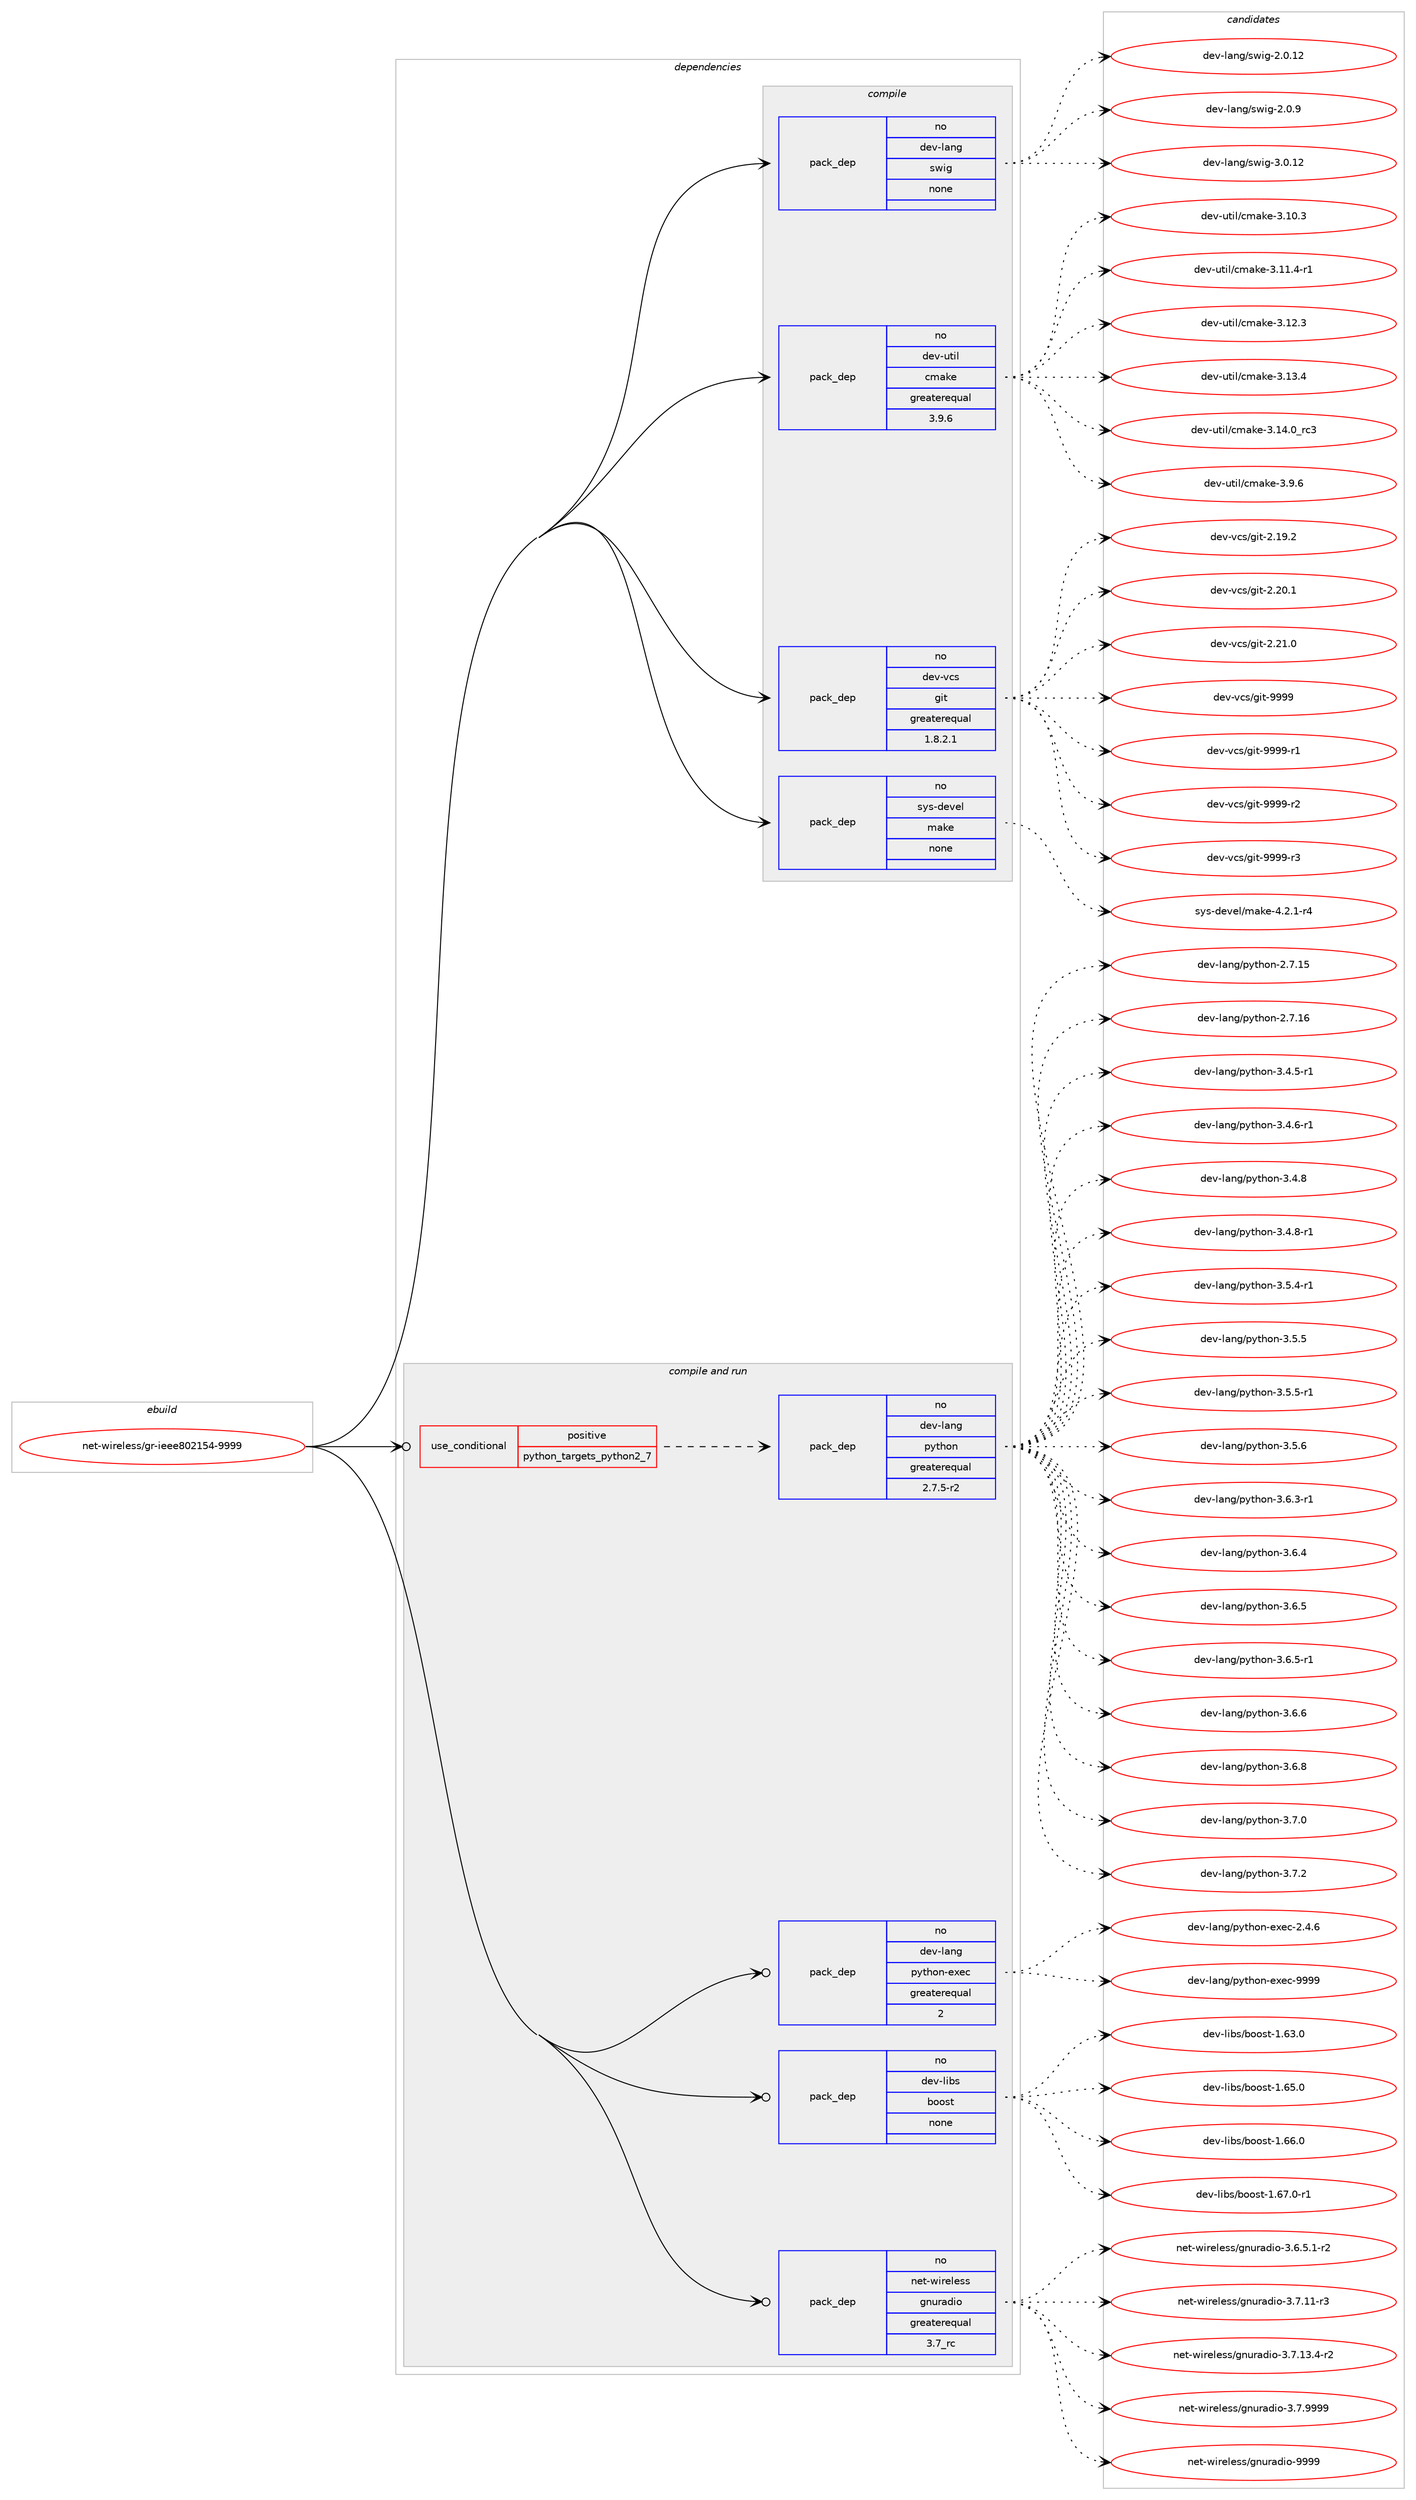 digraph prolog {

# *************
# Graph options
# *************

newrank=true;
concentrate=true;
compound=true;
graph [rankdir=LR,fontname=Helvetica,fontsize=10,ranksep=1.5];#, ranksep=2.5, nodesep=0.2];
edge  [arrowhead=vee];
node  [fontname=Helvetica,fontsize=10];

# **********
# The ebuild
# **********

subgraph cluster_leftcol {
color=gray;
rank=same;
label=<<i>ebuild</i>>;
id [label="net-wireless/gr-ieee802154-9999", color=red, width=4, href="../net-wireless/gr-ieee802154-9999.svg"];
}

# ****************
# The dependencies
# ****************

subgraph cluster_midcol {
color=gray;
label=<<i>dependencies</i>>;
subgraph cluster_compile {
fillcolor="#eeeeee";
style=filled;
label=<<i>compile</i>>;
subgraph pack1201602 {
dependency1680412 [label=<<TABLE BORDER="0" CELLBORDER="1" CELLSPACING="0" CELLPADDING="4" WIDTH="220"><TR><TD ROWSPAN="6" CELLPADDING="30">pack_dep</TD></TR><TR><TD WIDTH="110">no</TD></TR><TR><TD>dev-lang</TD></TR><TR><TD>swig</TD></TR><TR><TD>none</TD></TR><TR><TD></TD></TR></TABLE>>, shape=none, color=blue];
}
id:e -> dependency1680412:w [weight=20,style="solid",arrowhead="vee"];
subgraph pack1201603 {
dependency1680413 [label=<<TABLE BORDER="0" CELLBORDER="1" CELLSPACING="0" CELLPADDING="4" WIDTH="220"><TR><TD ROWSPAN="6" CELLPADDING="30">pack_dep</TD></TR><TR><TD WIDTH="110">no</TD></TR><TR><TD>dev-util</TD></TR><TR><TD>cmake</TD></TR><TR><TD>greaterequal</TD></TR><TR><TD>3.9.6</TD></TR></TABLE>>, shape=none, color=blue];
}
id:e -> dependency1680413:w [weight=20,style="solid",arrowhead="vee"];
subgraph pack1201604 {
dependency1680414 [label=<<TABLE BORDER="0" CELLBORDER="1" CELLSPACING="0" CELLPADDING="4" WIDTH="220"><TR><TD ROWSPAN="6" CELLPADDING="30">pack_dep</TD></TR><TR><TD WIDTH="110">no</TD></TR><TR><TD>dev-vcs</TD></TR><TR><TD>git</TD></TR><TR><TD>greaterequal</TD></TR><TR><TD>1.8.2.1</TD></TR></TABLE>>, shape=none, color=blue];
}
id:e -> dependency1680414:w [weight=20,style="solid",arrowhead="vee"];
subgraph pack1201605 {
dependency1680415 [label=<<TABLE BORDER="0" CELLBORDER="1" CELLSPACING="0" CELLPADDING="4" WIDTH="220"><TR><TD ROWSPAN="6" CELLPADDING="30">pack_dep</TD></TR><TR><TD WIDTH="110">no</TD></TR><TR><TD>sys-devel</TD></TR><TR><TD>make</TD></TR><TR><TD>none</TD></TR><TR><TD></TD></TR></TABLE>>, shape=none, color=blue];
}
id:e -> dependency1680415:w [weight=20,style="solid",arrowhead="vee"];
}
subgraph cluster_compileandrun {
fillcolor="#eeeeee";
style=filled;
label=<<i>compile and run</i>>;
subgraph cond451306 {
dependency1680416 [label=<<TABLE BORDER="0" CELLBORDER="1" CELLSPACING="0" CELLPADDING="4"><TR><TD ROWSPAN="3" CELLPADDING="10">use_conditional</TD></TR><TR><TD>positive</TD></TR><TR><TD>python_targets_python2_7</TD></TR></TABLE>>, shape=none, color=red];
subgraph pack1201606 {
dependency1680417 [label=<<TABLE BORDER="0" CELLBORDER="1" CELLSPACING="0" CELLPADDING="4" WIDTH="220"><TR><TD ROWSPAN="6" CELLPADDING="30">pack_dep</TD></TR><TR><TD WIDTH="110">no</TD></TR><TR><TD>dev-lang</TD></TR><TR><TD>python</TD></TR><TR><TD>greaterequal</TD></TR><TR><TD>2.7.5-r2</TD></TR></TABLE>>, shape=none, color=blue];
}
dependency1680416:e -> dependency1680417:w [weight=20,style="dashed",arrowhead="vee"];
}
id:e -> dependency1680416:w [weight=20,style="solid",arrowhead="odotvee"];
subgraph pack1201607 {
dependency1680418 [label=<<TABLE BORDER="0" CELLBORDER="1" CELLSPACING="0" CELLPADDING="4" WIDTH="220"><TR><TD ROWSPAN="6" CELLPADDING="30">pack_dep</TD></TR><TR><TD WIDTH="110">no</TD></TR><TR><TD>dev-lang</TD></TR><TR><TD>python-exec</TD></TR><TR><TD>greaterequal</TD></TR><TR><TD>2</TD></TR></TABLE>>, shape=none, color=blue];
}
id:e -> dependency1680418:w [weight=20,style="solid",arrowhead="odotvee"];
subgraph pack1201608 {
dependency1680419 [label=<<TABLE BORDER="0" CELLBORDER="1" CELLSPACING="0" CELLPADDING="4" WIDTH="220"><TR><TD ROWSPAN="6" CELLPADDING="30">pack_dep</TD></TR><TR><TD WIDTH="110">no</TD></TR><TR><TD>dev-libs</TD></TR><TR><TD>boost</TD></TR><TR><TD>none</TD></TR><TR><TD></TD></TR></TABLE>>, shape=none, color=blue];
}
id:e -> dependency1680419:w [weight=20,style="solid",arrowhead="odotvee"];
subgraph pack1201609 {
dependency1680420 [label=<<TABLE BORDER="0" CELLBORDER="1" CELLSPACING="0" CELLPADDING="4" WIDTH="220"><TR><TD ROWSPAN="6" CELLPADDING="30">pack_dep</TD></TR><TR><TD WIDTH="110">no</TD></TR><TR><TD>net-wireless</TD></TR><TR><TD>gnuradio</TD></TR><TR><TD>greaterequal</TD></TR><TR><TD>3.7_rc</TD></TR></TABLE>>, shape=none, color=blue];
}
id:e -> dependency1680420:w [weight=20,style="solid",arrowhead="odotvee"];
}
subgraph cluster_run {
fillcolor="#eeeeee";
style=filled;
label=<<i>run</i>>;
}
}

# **************
# The candidates
# **************

subgraph cluster_choices {
rank=same;
color=gray;
label=<<i>candidates</i>>;

subgraph choice1201602 {
color=black;
nodesep=1;
choice10010111845108971101034711511910510345504648464950 [label="dev-lang/swig-2.0.12", color=red, width=4,href="../dev-lang/swig-2.0.12.svg"];
choice100101118451089711010347115119105103455046484657 [label="dev-lang/swig-2.0.9", color=red, width=4,href="../dev-lang/swig-2.0.9.svg"];
choice10010111845108971101034711511910510345514648464950 [label="dev-lang/swig-3.0.12", color=red, width=4,href="../dev-lang/swig-3.0.12.svg"];
dependency1680412:e -> choice10010111845108971101034711511910510345504648464950:w [style=dotted,weight="100"];
dependency1680412:e -> choice100101118451089711010347115119105103455046484657:w [style=dotted,weight="100"];
dependency1680412:e -> choice10010111845108971101034711511910510345514648464950:w [style=dotted,weight="100"];
}
subgraph choice1201603 {
color=black;
nodesep=1;
choice1001011184511711610510847991099710710145514649484651 [label="dev-util/cmake-3.10.3", color=red, width=4,href="../dev-util/cmake-3.10.3.svg"];
choice10010111845117116105108479910997107101455146494946524511449 [label="dev-util/cmake-3.11.4-r1", color=red, width=4,href="../dev-util/cmake-3.11.4-r1.svg"];
choice1001011184511711610510847991099710710145514649504651 [label="dev-util/cmake-3.12.3", color=red, width=4,href="../dev-util/cmake-3.12.3.svg"];
choice1001011184511711610510847991099710710145514649514652 [label="dev-util/cmake-3.13.4", color=red, width=4,href="../dev-util/cmake-3.13.4.svg"];
choice1001011184511711610510847991099710710145514649524648951149951 [label="dev-util/cmake-3.14.0_rc3", color=red, width=4,href="../dev-util/cmake-3.14.0_rc3.svg"];
choice10010111845117116105108479910997107101455146574654 [label="dev-util/cmake-3.9.6", color=red, width=4,href="../dev-util/cmake-3.9.6.svg"];
dependency1680413:e -> choice1001011184511711610510847991099710710145514649484651:w [style=dotted,weight="100"];
dependency1680413:e -> choice10010111845117116105108479910997107101455146494946524511449:w [style=dotted,weight="100"];
dependency1680413:e -> choice1001011184511711610510847991099710710145514649504651:w [style=dotted,weight="100"];
dependency1680413:e -> choice1001011184511711610510847991099710710145514649514652:w [style=dotted,weight="100"];
dependency1680413:e -> choice1001011184511711610510847991099710710145514649524648951149951:w [style=dotted,weight="100"];
dependency1680413:e -> choice10010111845117116105108479910997107101455146574654:w [style=dotted,weight="100"];
}
subgraph choice1201604 {
color=black;
nodesep=1;
choice10010111845118991154710310511645504649574650 [label="dev-vcs/git-2.19.2", color=red, width=4,href="../dev-vcs/git-2.19.2.svg"];
choice10010111845118991154710310511645504650484649 [label="dev-vcs/git-2.20.1", color=red, width=4,href="../dev-vcs/git-2.20.1.svg"];
choice10010111845118991154710310511645504650494648 [label="dev-vcs/git-2.21.0", color=red, width=4,href="../dev-vcs/git-2.21.0.svg"];
choice1001011184511899115471031051164557575757 [label="dev-vcs/git-9999", color=red, width=4,href="../dev-vcs/git-9999.svg"];
choice10010111845118991154710310511645575757574511449 [label="dev-vcs/git-9999-r1", color=red, width=4,href="../dev-vcs/git-9999-r1.svg"];
choice10010111845118991154710310511645575757574511450 [label="dev-vcs/git-9999-r2", color=red, width=4,href="../dev-vcs/git-9999-r2.svg"];
choice10010111845118991154710310511645575757574511451 [label="dev-vcs/git-9999-r3", color=red, width=4,href="../dev-vcs/git-9999-r3.svg"];
dependency1680414:e -> choice10010111845118991154710310511645504649574650:w [style=dotted,weight="100"];
dependency1680414:e -> choice10010111845118991154710310511645504650484649:w [style=dotted,weight="100"];
dependency1680414:e -> choice10010111845118991154710310511645504650494648:w [style=dotted,weight="100"];
dependency1680414:e -> choice1001011184511899115471031051164557575757:w [style=dotted,weight="100"];
dependency1680414:e -> choice10010111845118991154710310511645575757574511449:w [style=dotted,weight="100"];
dependency1680414:e -> choice10010111845118991154710310511645575757574511450:w [style=dotted,weight="100"];
dependency1680414:e -> choice10010111845118991154710310511645575757574511451:w [style=dotted,weight="100"];
}
subgraph choice1201605 {
color=black;
nodesep=1;
choice1151211154510010111810110847109971071014552465046494511452 [label="sys-devel/make-4.2.1-r4", color=red, width=4,href="../sys-devel/make-4.2.1-r4.svg"];
dependency1680415:e -> choice1151211154510010111810110847109971071014552465046494511452:w [style=dotted,weight="100"];
}
subgraph choice1201606 {
color=black;
nodesep=1;
choice10010111845108971101034711212111610411111045504655464953 [label="dev-lang/python-2.7.15", color=red, width=4,href="../dev-lang/python-2.7.15.svg"];
choice10010111845108971101034711212111610411111045504655464954 [label="dev-lang/python-2.7.16", color=red, width=4,href="../dev-lang/python-2.7.16.svg"];
choice1001011184510897110103471121211161041111104551465246534511449 [label="dev-lang/python-3.4.5-r1", color=red, width=4,href="../dev-lang/python-3.4.5-r1.svg"];
choice1001011184510897110103471121211161041111104551465246544511449 [label="dev-lang/python-3.4.6-r1", color=red, width=4,href="../dev-lang/python-3.4.6-r1.svg"];
choice100101118451089711010347112121116104111110455146524656 [label="dev-lang/python-3.4.8", color=red, width=4,href="../dev-lang/python-3.4.8.svg"];
choice1001011184510897110103471121211161041111104551465246564511449 [label="dev-lang/python-3.4.8-r1", color=red, width=4,href="../dev-lang/python-3.4.8-r1.svg"];
choice1001011184510897110103471121211161041111104551465346524511449 [label="dev-lang/python-3.5.4-r1", color=red, width=4,href="../dev-lang/python-3.5.4-r1.svg"];
choice100101118451089711010347112121116104111110455146534653 [label="dev-lang/python-3.5.5", color=red, width=4,href="../dev-lang/python-3.5.5.svg"];
choice1001011184510897110103471121211161041111104551465346534511449 [label="dev-lang/python-3.5.5-r1", color=red, width=4,href="../dev-lang/python-3.5.5-r1.svg"];
choice100101118451089711010347112121116104111110455146534654 [label="dev-lang/python-3.5.6", color=red, width=4,href="../dev-lang/python-3.5.6.svg"];
choice1001011184510897110103471121211161041111104551465446514511449 [label="dev-lang/python-3.6.3-r1", color=red, width=4,href="../dev-lang/python-3.6.3-r1.svg"];
choice100101118451089711010347112121116104111110455146544652 [label="dev-lang/python-3.6.4", color=red, width=4,href="../dev-lang/python-3.6.4.svg"];
choice100101118451089711010347112121116104111110455146544653 [label="dev-lang/python-3.6.5", color=red, width=4,href="../dev-lang/python-3.6.5.svg"];
choice1001011184510897110103471121211161041111104551465446534511449 [label="dev-lang/python-3.6.5-r1", color=red, width=4,href="../dev-lang/python-3.6.5-r1.svg"];
choice100101118451089711010347112121116104111110455146544654 [label="dev-lang/python-3.6.6", color=red, width=4,href="../dev-lang/python-3.6.6.svg"];
choice100101118451089711010347112121116104111110455146544656 [label="dev-lang/python-3.6.8", color=red, width=4,href="../dev-lang/python-3.6.8.svg"];
choice100101118451089711010347112121116104111110455146554648 [label="dev-lang/python-3.7.0", color=red, width=4,href="../dev-lang/python-3.7.0.svg"];
choice100101118451089711010347112121116104111110455146554650 [label="dev-lang/python-3.7.2", color=red, width=4,href="../dev-lang/python-3.7.2.svg"];
dependency1680417:e -> choice10010111845108971101034711212111610411111045504655464953:w [style=dotted,weight="100"];
dependency1680417:e -> choice10010111845108971101034711212111610411111045504655464954:w [style=dotted,weight="100"];
dependency1680417:e -> choice1001011184510897110103471121211161041111104551465246534511449:w [style=dotted,weight="100"];
dependency1680417:e -> choice1001011184510897110103471121211161041111104551465246544511449:w [style=dotted,weight="100"];
dependency1680417:e -> choice100101118451089711010347112121116104111110455146524656:w [style=dotted,weight="100"];
dependency1680417:e -> choice1001011184510897110103471121211161041111104551465246564511449:w [style=dotted,weight="100"];
dependency1680417:e -> choice1001011184510897110103471121211161041111104551465346524511449:w [style=dotted,weight="100"];
dependency1680417:e -> choice100101118451089711010347112121116104111110455146534653:w [style=dotted,weight="100"];
dependency1680417:e -> choice1001011184510897110103471121211161041111104551465346534511449:w [style=dotted,weight="100"];
dependency1680417:e -> choice100101118451089711010347112121116104111110455146534654:w [style=dotted,weight="100"];
dependency1680417:e -> choice1001011184510897110103471121211161041111104551465446514511449:w [style=dotted,weight="100"];
dependency1680417:e -> choice100101118451089711010347112121116104111110455146544652:w [style=dotted,weight="100"];
dependency1680417:e -> choice100101118451089711010347112121116104111110455146544653:w [style=dotted,weight="100"];
dependency1680417:e -> choice1001011184510897110103471121211161041111104551465446534511449:w [style=dotted,weight="100"];
dependency1680417:e -> choice100101118451089711010347112121116104111110455146544654:w [style=dotted,weight="100"];
dependency1680417:e -> choice100101118451089711010347112121116104111110455146544656:w [style=dotted,weight="100"];
dependency1680417:e -> choice100101118451089711010347112121116104111110455146554648:w [style=dotted,weight="100"];
dependency1680417:e -> choice100101118451089711010347112121116104111110455146554650:w [style=dotted,weight="100"];
}
subgraph choice1201607 {
color=black;
nodesep=1;
choice1001011184510897110103471121211161041111104510112010199455046524654 [label="dev-lang/python-exec-2.4.6", color=red, width=4,href="../dev-lang/python-exec-2.4.6.svg"];
choice10010111845108971101034711212111610411111045101120101994557575757 [label="dev-lang/python-exec-9999", color=red, width=4,href="../dev-lang/python-exec-9999.svg"];
dependency1680418:e -> choice1001011184510897110103471121211161041111104510112010199455046524654:w [style=dotted,weight="100"];
dependency1680418:e -> choice10010111845108971101034711212111610411111045101120101994557575757:w [style=dotted,weight="100"];
}
subgraph choice1201608 {
color=black;
nodesep=1;
choice1001011184510810598115479811111111511645494654514648 [label="dev-libs/boost-1.63.0", color=red, width=4,href="../dev-libs/boost-1.63.0.svg"];
choice1001011184510810598115479811111111511645494654534648 [label="dev-libs/boost-1.65.0", color=red, width=4,href="../dev-libs/boost-1.65.0.svg"];
choice1001011184510810598115479811111111511645494654544648 [label="dev-libs/boost-1.66.0", color=red, width=4,href="../dev-libs/boost-1.66.0.svg"];
choice10010111845108105981154798111111115116454946545546484511449 [label="dev-libs/boost-1.67.0-r1", color=red, width=4,href="../dev-libs/boost-1.67.0-r1.svg"];
dependency1680419:e -> choice1001011184510810598115479811111111511645494654514648:w [style=dotted,weight="100"];
dependency1680419:e -> choice1001011184510810598115479811111111511645494654534648:w [style=dotted,weight="100"];
dependency1680419:e -> choice1001011184510810598115479811111111511645494654544648:w [style=dotted,weight="100"];
dependency1680419:e -> choice10010111845108105981154798111111115116454946545546484511449:w [style=dotted,weight="100"];
}
subgraph choice1201609 {
color=black;
nodesep=1;
choice11010111645119105114101108101115115471031101171149710010511145514654465346494511450 [label="net-wireless/gnuradio-3.6.5.1-r2", color=red, width=4,href="../net-wireless/gnuradio-3.6.5.1-r2.svg"];
choice110101116451191051141011081011151154710311011711497100105111455146554649494511451 [label="net-wireless/gnuradio-3.7.11-r3", color=red, width=4,href="../net-wireless/gnuradio-3.7.11-r3.svg"];
choice1101011164511910511410110810111511547103110117114971001051114551465546495146524511450 [label="net-wireless/gnuradio-3.7.13.4-r2", color=red, width=4,href="../net-wireless/gnuradio-3.7.13.4-r2.svg"];
choice110101116451191051141011081011151154710311011711497100105111455146554657575757 [label="net-wireless/gnuradio-3.7.9999", color=red, width=4,href="../net-wireless/gnuradio-3.7.9999.svg"];
choice1101011164511910511410110810111511547103110117114971001051114557575757 [label="net-wireless/gnuradio-9999", color=red, width=4,href="../net-wireless/gnuradio-9999.svg"];
dependency1680420:e -> choice11010111645119105114101108101115115471031101171149710010511145514654465346494511450:w [style=dotted,weight="100"];
dependency1680420:e -> choice110101116451191051141011081011151154710311011711497100105111455146554649494511451:w [style=dotted,weight="100"];
dependency1680420:e -> choice1101011164511910511410110810111511547103110117114971001051114551465546495146524511450:w [style=dotted,weight="100"];
dependency1680420:e -> choice110101116451191051141011081011151154710311011711497100105111455146554657575757:w [style=dotted,weight="100"];
dependency1680420:e -> choice1101011164511910511410110810111511547103110117114971001051114557575757:w [style=dotted,weight="100"];
}
}

}
